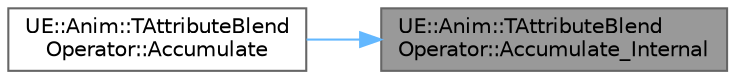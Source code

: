 digraph "UE::Anim::TAttributeBlendOperator::Accumulate_Internal"
{
 // INTERACTIVE_SVG=YES
 // LATEX_PDF_SIZE
  bgcolor="transparent";
  edge [fontname=Helvetica,fontsize=10,labelfontname=Helvetica,labelfontsize=10];
  node [fontname=Helvetica,fontsize=10,shape=box,height=0.2,width=0.4];
  rankdir="RL";
  Node1 [id="Node000001",label="UE::Anim::TAttributeBlend\lOperator::Accumulate_Internal",height=0.2,width=0.4,color="gray40", fillcolor="grey60", style="filled", fontcolor="black",tooltip=" "];
  Node1 -> Node2 [id="edge1_Node000001_Node000002",dir="back",color="steelblue1",style="solid",tooltip=" "];
  Node2 [id="Node000002",label="UE::Anim::TAttributeBlend\lOperator::Accumulate",height=0.2,width=0.4,color="grey40", fillcolor="white", style="filled",URL="$df/d2e/classUE_1_1Anim_1_1TAttributeBlendOperator.html#a6537bacd91aed5b94fae5eed094a452b",tooltip="Begin IAttributeBlendOperator overrides."];
}
